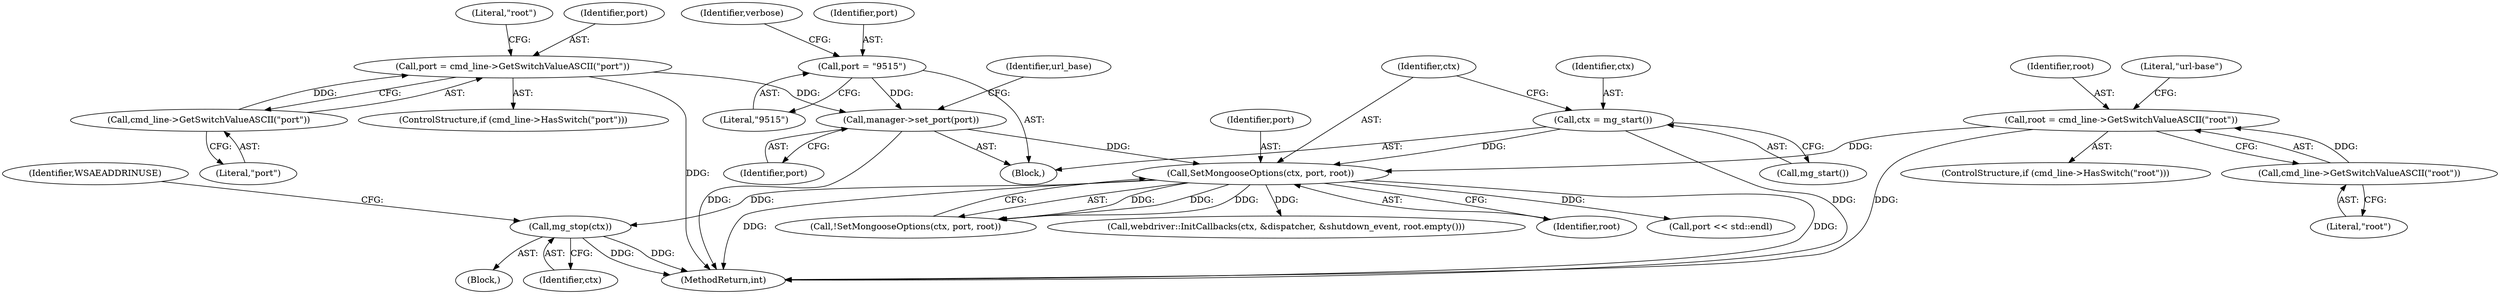 digraph "0_Chrome_4ab22cfc619ee8ff17a8c50e289ec3b30731ceba_10@pointer" {
"1000185" [label="(Call,mg_stop(ctx))"];
"1000180" [label="(Call,SetMongooseOptions(ctx, port, root))"];
"1000175" [label="(Call,ctx = mg_start())"];
"1000171" [label="(Call,manager->set_port(port))"];
"1000138" [label="(Call,port = cmd_line->GetSwitchValueASCII(\"port\"))"];
"1000140" [label="(Call,cmd_line->GetSwitchValueASCII(\"port\"))"];
"1000126" [label="(Call,port = \"9515\")"];
"1000145" [label="(Call,root = cmd_line->GetSwitchValueASCII(\"root\"))"];
"1000147" [label="(Call,cmd_line->GetSwitchValueASCII(\"root\"))"];
"1000133" [label="(Identifier,verbose)"];
"1000190" [label="(Call,webdriver::InitCallbacks(ctx, &dispatcher, &shutdown_event, root.empty()))"];
"1000177" [label="(Call,mg_start())"];
"1000128" [label="(Literal,\"9515\")"];
"1000220" [label="(MethodReturn,int)"];
"1000141" [label="(Literal,\"port\")"];
"1000186" [label="(Identifier,ctx)"];
"1000184" [label="(Block,)"];
"1000182" [label="(Identifier,port)"];
"1000174" [label="(Identifier,url_base)"];
"1000140" [label="(Call,cmd_line->GetSwitchValueASCII(\"port\"))"];
"1000142" [label="(ControlStructure,if (cmd_line->HasSwitch(\"root\")))"];
"1000145" [label="(Call,root = cmd_line->GetSwitchValueASCII(\"root\"))"];
"1000171" [label="(Call,manager->set_port(port))"];
"1000138" [label="(Call,port = cmd_line->GetSwitchValueASCII(\"port\"))"];
"1000183" [label="(Identifier,root)"];
"1000127" [label="(Identifier,port)"];
"1000126" [label="(Call,port = \"9515\")"];
"1000144" [label="(Literal,\"root\")"];
"1000205" [label="(Call,port << std::endl)"];
"1000176" [label="(Identifier,ctx)"];
"1000135" [label="(ControlStructure,if (cmd_line->HasSwitch(\"port\")))"];
"1000146" [label="(Identifier,root)"];
"1000139" [label="(Identifier,port)"];
"1000175" [label="(Call,ctx = mg_start())"];
"1000148" [label="(Literal,\"root\")"];
"1000180" [label="(Call,SetMongooseOptions(ctx, port, root))"];
"1000188" [label="(Identifier,WSAEADDRINUSE)"];
"1000172" [label="(Identifier,port)"];
"1000147" [label="(Call,cmd_line->GetSwitchValueASCII(\"root\"))"];
"1000179" [label="(Call,!SetMongooseOptions(ctx, port, root))"];
"1000181" [label="(Identifier,ctx)"];
"1000104" [label="(Block,)"];
"1000185" [label="(Call,mg_stop(ctx))"];
"1000151" [label="(Literal,\"url-base\")"];
"1000185" -> "1000184"  [label="AST: "];
"1000185" -> "1000186"  [label="CFG: "];
"1000186" -> "1000185"  [label="AST: "];
"1000188" -> "1000185"  [label="CFG: "];
"1000185" -> "1000220"  [label="DDG: "];
"1000185" -> "1000220"  [label="DDG: "];
"1000180" -> "1000185"  [label="DDG: "];
"1000180" -> "1000179"  [label="AST: "];
"1000180" -> "1000183"  [label="CFG: "];
"1000181" -> "1000180"  [label="AST: "];
"1000182" -> "1000180"  [label="AST: "];
"1000183" -> "1000180"  [label="AST: "];
"1000179" -> "1000180"  [label="CFG: "];
"1000180" -> "1000220"  [label="DDG: "];
"1000180" -> "1000220"  [label="DDG: "];
"1000180" -> "1000179"  [label="DDG: "];
"1000180" -> "1000179"  [label="DDG: "];
"1000180" -> "1000179"  [label="DDG: "];
"1000175" -> "1000180"  [label="DDG: "];
"1000171" -> "1000180"  [label="DDG: "];
"1000145" -> "1000180"  [label="DDG: "];
"1000180" -> "1000190"  [label="DDG: "];
"1000180" -> "1000205"  [label="DDG: "];
"1000175" -> "1000104"  [label="AST: "];
"1000175" -> "1000177"  [label="CFG: "];
"1000176" -> "1000175"  [label="AST: "];
"1000177" -> "1000175"  [label="AST: "];
"1000181" -> "1000175"  [label="CFG: "];
"1000175" -> "1000220"  [label="DDG: "];
"1000171" -> "1000104"  [label="AST: "];
"1000171" -> "1000172"  [label="CFG: "];
"1000172" -> "1000171"  [label="AST: "];
"1000174" -> "1000171"  [label="CFG: "];
"1000171" -> "1000220"  [label="DDG: "];
"1000138" -> "1000171"  [label="DDG: "];
"1000126" -> "1000171"  [label="DDG: "];
"1000138" -> "1000135"  [label="AST: "];
"1000138" -> "1000140"  [label="CFG: "];
"1000139" -> "1000138"  [label="AST: "];
"1000140" -> "1000138"  [label="AST: "];
"1000144" -> "1000138"  [label="CFG: "];
"1000138" -> "1000220"  [label="DDG: "];
"1000140" -> "1000138"  [label="DDG: "];
"1000140" -> "1000141"  [label="CFG: "];
"1000141" -> "1000140"  [label="AST: "];
"1000126" -> "1000104"  [label="AST: "];
"1000126" -> "1000128"  [label="CFG: "];
"1000127" -> "1000126"  [label="AST: "];
"1000128" -> "1000126"  [label="AST: "];
"1000133" -> "1000126"  [label="CFG: "];
"1000145" -> "1000142"  [label="AST: "];
"1000145" -> "1000147"  [label="CFG: "];
"1000146" -> "1000145"  [label="AST: "];
"1000147" -> "1000145"  [label="AST: "];
"1000151" -> "1000145"  [label="CFG: "];
"1000145" -> "1000220"  [label="DDG: "];
"1000147" -> "1000145"  [label="DDG: "];
"1000147" -> "1000148"  [label="CFG: "];
"1000148" -> "1000147"  [label="AST: "];
}
